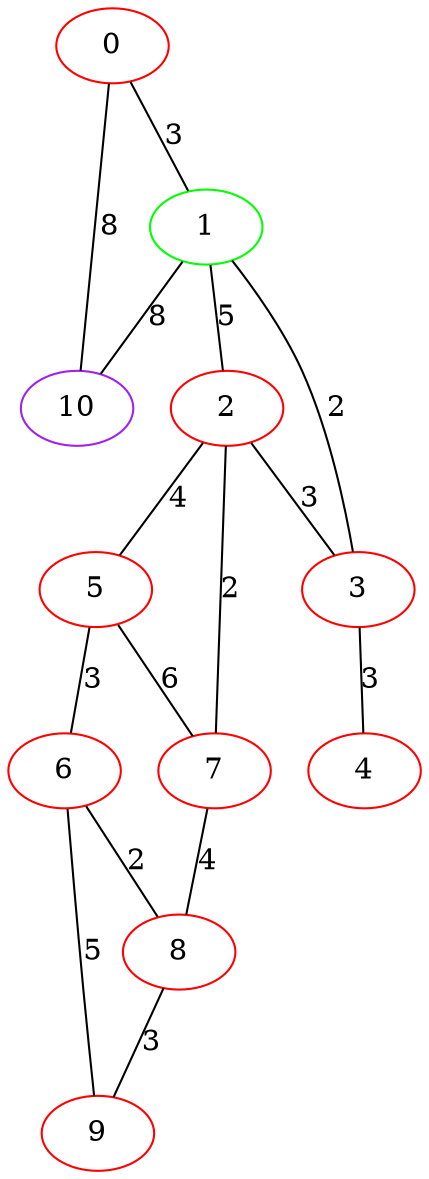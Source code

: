 graph "" {
0 [color=red, weight=1];
1 [color=green, weight=2];
2 [color=red, weight=1];
3 [color=red, weight=1];
4 [color=red, weight=1];
5 [color=red, weight=1];
6 [color=red, weight=1];
7 [color=red, weight=1];
8 [color=red, weight=1];
9 [color=red, weight=1];
10 [color=purple, weight=4];
0 -- 1  [key=0, label=3];
0 -- 10  [key=0, label=8];
1 -- 2  [key=0, label=5];
1 -- 3  [key=0, label=2];
1 -- 10  [key=0, label=8];
2 -- 3  [key=0, label=3];
2 -- 5  [key=0, label=4];
2 -- 7  [key=0, label=2];
3 -- 4  [key=0, label=3];
5 -- 6  [key=0, label=3];
5 -- 7  [key=0, label=6];
6 -- 8  [key=0, label=2];
6 -- 9  [key=0, label=5];
7 -- 8  [key=0, label=4];
8 -- 9  [key=0, label=3];
}
